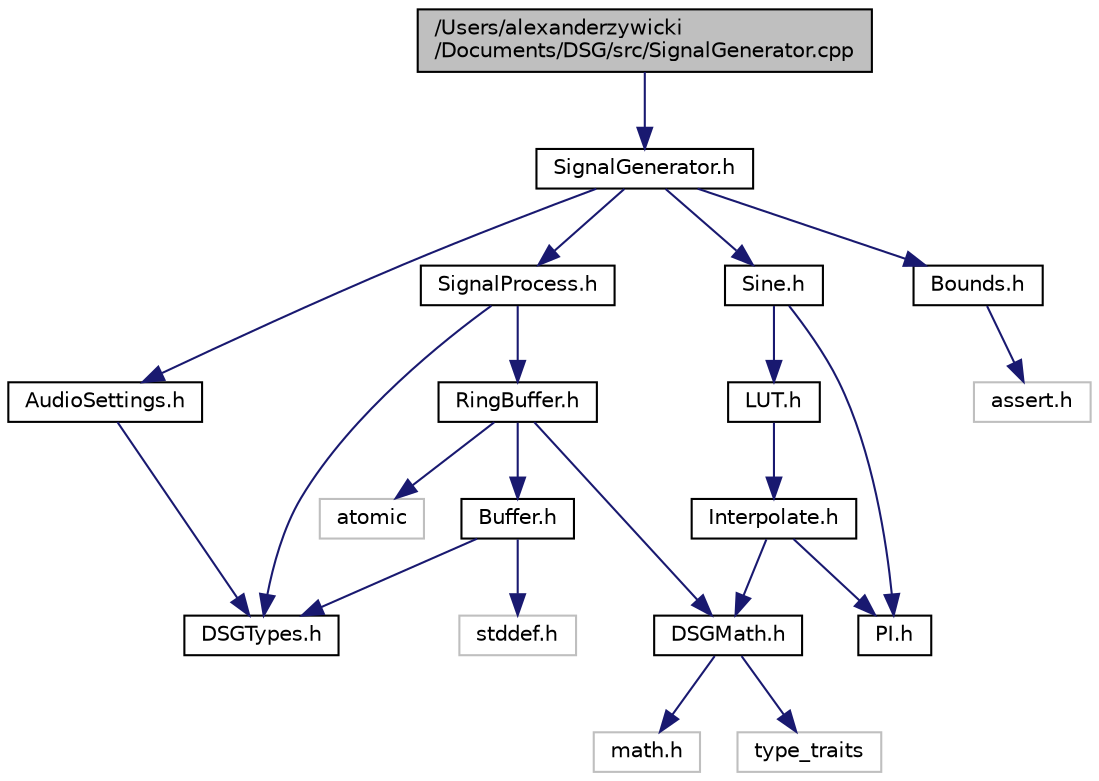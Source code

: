 digraph "/Users/alexanderzywicki/Documents/DSG/src/SignalGenerator.cpp"
{
  edge [fontname="Helvetica",fontsize="10",labelfontname="Helvetica",labelfontsize="10"];
  node [fontname="Helvetica",fontsize="10",shape=record];
  Node1 [label="/Users/alexanderzywicki\l/Documents/DSG/src/SignalGenerator.cpp",height=0.2,width=0.4,color="black", fillcolor="grey75", style="filled", fontcolor="black"];
  Node1 -> Node2 [color="midnightblue",fontsize="10",style="solid",fontname="Helvetica"];
  Node2 [label="SignalGenerator.h",height=0.2,width=0.4,color="black", fillcolor="white", style="filled",URL="$_signal_generator_8h.html"];
  Node2 -> Node3 [color="midnightblue",fontsize="10",style="solid",fontname="Helvetica"];
  Node3 [label="SignalProcess.h",height=0.2,width=0.4,color="black", fillcolor="white", style="filled",URL="$_signal_process_8h.html"];
  Node3 -> Node4 [color="midnightblue",fontsize="10",style="solid",fontname="Helvetica"];
  Node4 [label="DSGTypes.h",height=0.2,width=0.4,color="black", fillcolor="white", style="filled",URL="$_d_s_g_types_8h.html"];
  Node3 -> Node5 [color="midnightblue",fontsize="10",style="solid",fontname="Helvetica"];
  Node5 [label="RingBuffer.h",height=0.2,width=0.4,color="black", fillcolor="white", style="filled",URL="$_ring_buffer_8h.html"];
  Node5 -> Node6 [color="midnightblue",fontsize="10",style="solid",fontname="Helvetica"];
  Node6 [label="atomic",height=0.2,width=0.4,color="grey75", fillcolor="white", style="filled"];
  Node5 -> Node7 [color="midnightblue",fontsize="10",style="solid",fontname="Helvetica"];
  Node7 [label="DSGMath.h",height=0.2,width=0.4,color="black", fillcolor="white", style="filled",URL="$_d_s_g_math_8h.html"];
  Node7 -> Node8 [color="midnightblue",fontsize="10",style="solid",fontname="Helvetica"];
  Node8 [label="math.h",height=0.2,width=0.4,color="grey75", fillcolor="white", style="filled"];
  Node7 -> Node9 [color="midnightblue",fontsize="10",style="solid",fontname="Helvetica"];
  Node9 [label="type_traits",height=0.2,width=0.4,color="grey75", fillcolor="white", style="filled"];
  Node5 -> Node10 [color="midnightblue",fontsize="10",style="solid",fontname="Helvetica"];
  Node10 [label="Buffer.h",height=0.2,width=0.4,color="black", fillcolor="white", style="filled",URL="$_buffer_8h.html"];
  Node10 -> Node11 [color="midnightblue",fontsize="10",style="solid",fontname="Helvetica"];
  Node11 [label="stddef.h",height=0.2,width=0.4,color="grey75", fillcolor="white", style="filled"];
  Node10 -> Node4 [color="midnightblue",fontsize="10",style="solid",fontname="Helvetica"];
  Node2 -> Node12 [color="midnightblue",fontsize="10",style="solid",fontname="Helvetica"];
  Node12 [label="AudioSettings.h",height=0.2,width=0.4,color="black", fillcolor="white", style="filled",URL="$_audio_settings_8h.html"];
  Node12 -> Node4 [color="midnightblue",fontsize="10",style="solid",fontname="Helvetica"];
  Node2 -> Node13 [color="midnightblue",fontsize="10",style="solid",fontname="Helvetica"];
  Node13 [label="Sine.h",height=0.2,width=0.4,color="black", fillcolor="white", style="filled",URL="$_sine_8h.html"];
  Node13 -> Node14 [color="midnightblue",fontsize="10",style="solid",fontname="Helvetica"];
  Node14 [label="LUT.h",height=0.2,width=0.4,color="black", fillcolor="white", style="filled",URL="$_l_u_t_8h.html"];
  Node14 -> Node15 [color="midnightblue",fontsize="10",style="solid",fontname="Helvetica"];
  Node15 [label="Interpolate.h",height=0.2,width=0.4,color="black", fillcolor="white", style="filled",URL="$_interpolate_8h.html"];
  Node15 -> Node7 [color="midnightblue",fontsize="10",style="solid",fontname="Helvetica"];
  Node15 -> Node16 [color="midnightblue",fontsize="10",style="solid",fontname="Helvetica"];
  Node16 [label="PI.h",height=0.2,width=0.4,color="black", fillcolor="white", style="filled",URL="$_p_i_8h.html"];
  Node13 -> Node16 [color="midnightblue",fontsize="10",style="solid",fontname="Helvetica"];
  Node2 -> Node17 [color="midnightblue",fontsize="10",style="solid",fontname="Helvetica"];
  Node17 [label="Bounds.h",height=0.2,width=0.4,color="black", fillcolor="white", style="filled",URL="$_bounds_8h.html"];
  Node17 -> Node18 [color="midnightblue",fontsize="10",style="solid",fontname="Helvetica"];
  Node18 [label="assert.h",height=0.2,width=0.4,color="grey75", fillcolor="white", style="filled"];
}
